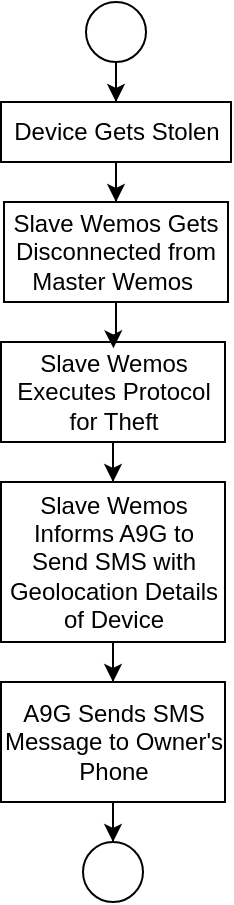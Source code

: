 <mxfile version="27.0.2">
  <diagram id="C5RBs43oDa-KdzZeNtuy" name="Page-1">
    <mxGraphModel dx="702" dy="536" grid="1" gridSize="10" guides="1" tooltips="1" connect="1" arrows="1" fold="1" page="1" pageScale="1" pageWidth="827" pageHeight="1169" math="0" shadow="0">
      <root>
        <mxCell id="WIyWlLk6GJQsqaUBKTNV-0" />
        <mxCell id="WIyWlLk6GJQsqaUBKTNV-1" parent="WIyWlLk6GJQsqaUBKTNV-0" />
        <mxCell id="AssbHnAkda9GRXsxMU0L-6" style="edgeStyle=orthogonalEdgeStyle;rounded=0;orthogonalLoop=1;jettySize=auto;html=1;entryX=0.5;entryY=0;entryDx=0;entryDy=0;" edge="1" parent="WIyWlLk6GJQsqaUBKTNV-1" source="AssbHnAkda9GRXsxMU0L-0" target="AssbHnAkda9GRXsxMU0L-5">
          <mxGeometry relative="1" as="geometry" />
        </mxCell>
        <mxCell id="AssbHnAkda9GRXsxMU0L-0" value="" style="ellipse;" vertex="1" parent="WIyWlLk6GJQsqaUBKTNV-1">
          <mxGeometry x="340" y="800" width="30" height="30" as="geometry" />
        </mxCell>
        <mxCell id="AssbHnAkda9GRXsxMU0L-22" style="edgeStyle=orthogonalEdgeStyle;rounded=0;orthogonalLoop=1;jettySize=auto;html=1;" edge="1" parent="WIyWlLk6GJQsqaUBKTNV-1" source="AssbHnAkda9GRXsxMU0L-5" target="AssbHnAkda9GRXsxMU0L-8">
          <mxGeometry relative="1" as="geometry" />
        </mxCell>
        <mxCell id="AssbHnAkda9GRXsxMU0L-5" value="Device Gets Stolen" style="rounded=0;whiteSpace=wrap;html=1;" vertex="1" parent="WIyWlLk6GJQsqaUBKTNV-1">
          <mxGeometry x="297.5" y="850" width="115" height="30" as="geometry" />
        </mxCell>
        <mxCell id="AssbHnAkda9GRXsxMU0L-8" value="Slave Wemos Gets Disconnected from Master Wemos&amp;nbsp;" style="rounded=0;whiteSpace=wrap;html=1;" vertex="1" parent="WIyWlLk6GJQsqaUBKTNV-1">
          <mxGeometry x="299" y="900" width="112" height="50" as="geometry" />
        </mxCell>
        <mxCell id="AssbHnAkda9GRXsxMU0L-14" style="edgeStyle=orthogonalEdgeStyle;rounded=0;orthogonalLoop=1;jettySize=auto;html=1;entryX=0.5;entryY=0;entryDx=0;entryDy=0;" edge="1" parent="WIyWlLk6GJQsqaUBKTNV-1" source="AssbHnAkda9GRXsxMU0L-11" target="AssbHnAkda9GRXsxMU0L-13">
          <mxGeometry relative="1" as="geometry" />
        </mxCell>
        <mxCell id="AssbHnAkda9GRXsxMU0L-11" value="Slave Wemos Executes Protocol for Theft" style="rounded=0;whiteSpace=wrap;html=1;" vertex="1" parent="WIyWlLk6GJQsqaUBKTNV-1">
          <mxGeometry x="297.5" y="970" width="112" height="50" as="geometry" />
        </mxCell>
        <mxCell id="AssbHnAkda9GRXsxMU0L-12" style="edgeStyle=orthogonalEdgeStyle;rounded=0;orthogonalLoop=1;jettySize=auto;html=1;entryX=0.502;entryY=0.063;entryDx=0;entryDy=0;entryPerimeter=0;" edge="1" parent="WIyWlLk6GJQsqaUBKTNV-1" source="AssbHnAkda9GRXsxMU0L-8" target="AssbHnAkda9GRXsxMU0L-11">
          <mxGeometry relative="1" as="geometry" />
        </mxCell>
        <mxCell id="AssbHnAkda9GRXsxMU0L-20" style="edgeStyle=orthogonalEdgeStyle;rounded=0;orthogonalLoop=1;jettySize=auto;html=1;entryX=0.5;entryY=0;entryDx=0;entryDy=0;" edge="1" parent="WIyWlLk6GJQsqaUBKTNV-1" source="AssbHnAkda9GRXsxMU0L-13" target="AssbHnAkda9GRXsxMU0L-19">
          <mxGeometry relative="1" as="geometry" />
        </mxCell>
        <mxCell id="AssbHnAkda9GRXsxMU0L-13" value="Slave Wemos Informs A9G to Send SMS with Geolocation Details of Device" style="rounded=0;whiteSpace=wrap;html=1;" vertex="1" parent="WIyWlLk6GJQsqaUBKTNV-1">
          <mxGeometry x="297.5" y="1040" width="112" height="80" as="geometry" />
        </mxCell>
        <mxCell id="AssbHnAkda9GRXsxMU0L-17" value="" style="ellipse;" vertex="1" parent="WIyWlLk6GJQsqaUBKTNV-1">
          <mxGeometry x="338.5" y="1220" width="30" height="30" as="geometry" />
        </mxCell>
        <mxCell id="AssbHnAkda9GRXsxMU0L-21" style="edgeStyle=orthogonalEdgeStyle;rounded=0;orthogonalLoop=1;jettySize=auto;html=1;entryX=0.5;entryY=0;entryDx=0;entryDy=0;" edge="1" parent="WIyWlLk6GJQsqaUBKTNV-1" source="AssbHnAkda9GRXsxMU0L-19" target="AssbHnAkda9GRXsxMU0L-17">
          <mxGeometry relative="1" as="geometry" />
        </mxCell>
        <mxCell id="AssbHnAkda9GRXsxMU0L-19" value="A9G Sends SMS Message to Owner&#39;s Phone" style="rounded=0;whiteSpace=wrap;html=1;" vertex="1" parent="WIyWlLk6GJQsqaUBKTNV-1">
          <mxGeometry x="297.5" y="1140" width="112" height="60" as="geometry" />
        </mxCell>
      </root>
    </mxGraphModel>
  </diagram>
</mxfile>
